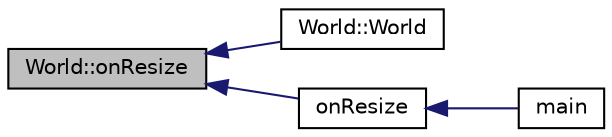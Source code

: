 digraph "World::onResize"
{
  edge [fontname="Helvetica",fontsize="10",labelfontname="Helvetica",labelfontsize="10"];
  node [fontname="Helvetica",fontsize="10",shape=record];
  rankdir="LR";
  Node1 [label="World::onResize",height=0.2,width=0.4,color="black", fillcolor="grey75", style="filled", fontcolor="black"];
  Node1 -> Node2 [dir="back",color="midnightblue",fontsize="10",style="solid",fontname="Helvetica"];
  Node2 [label="World::World",height=0.2,width=0.4,color="black", fillcolor="white", style="filled",URL="$class_world.html#abb6603de9dbfae29ea5d68e0aaa595eb"];
  Node1 -> Node3 [dir="back",color="midnightblue",fontsize="10",style="solid",fontname="Helvetica"];
  Node3 [label="onResize",height=0.2,width=0.4,color="black", fillcolor="white", style="filled",URL="$main_8cpp.html#a3ea75ac3340fa7926be5457c23905b6e"];
  Node3 -> Node4 [dir="back",color="midnightblue",fontsize="10",style="solid",fontname="Helvetica"];
  Node4 [label="main",height=0.2,width=0.4,color="black", fillcolor="white", style="filled",URL="$main_8cpp.html#a3c04138a5bfe5d72780bb7e82a18e627"];
}
